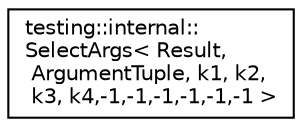 digraph "Graphical Class Hierarchy"
{
  edge [fontname="Helvetica",fontsize="10",labelfontname="Helvetica",labelfontsize="10"];
  node [fontname="Helvetica",fontsize="10",shape=record];
  rankdir="LR";
  Node1 [label="testing::internal::\lSelectArgs\< Result,\l ArgumentTuple, k1, k2,\l k3, k4,-1,-1,-1,-1,-1,-1 \>",height=0.2,width=0.4,color="black", fillcolor="white", style="filled",URL="$classtesting_1_1internal_1_1_select_args_3_01_result_00_01_argument_tuple_00_01k1_00_01k2_00_01k69e12b55446b1a17c0daec13dac1d86f.html"];
}
